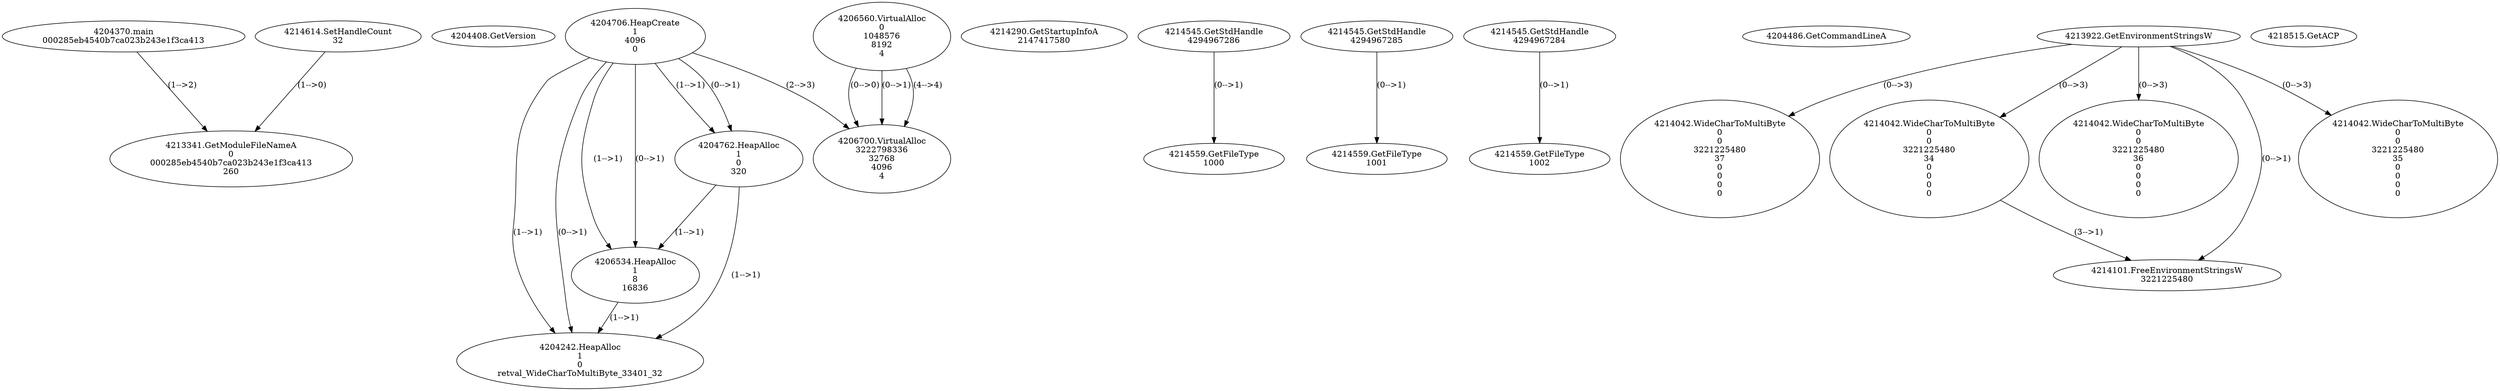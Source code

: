 // Global SCDG with merge call
digraph {
	0 [label="4204370.main
000285eb4540b7ca023b243e1f3ca413"]
	1 [label="4204408.GetVersion
"]
	2 [label="4204706.HeapCreate
1
4096
0"]
	3 [label="4204762.HeapAlloc
1
0
320"]
	2 -> 3 [label="(1-->1)"]
	2 -> 3 [label="(0-->1)"]
	4 [label="4206534.HeapAlloc
1
8
16836"]
	2 -> 4 [label="(1-->1)"]
	2 -> 4 [label="(0-->1)"]
	3 -> 4 [label="(1-->1)"]
	5 [label="4206560.VirtualAlloc
0
1048576
8192
4"]
	6 [label="4206700.VirtualAlloc
3222798336
32768
4096
4"]
	5 -> 6 [label="(0-->1)"]
	2 -> 6 [label="(2-->3)"]
	5 -> 6 [label="(4-->4)"]
	5 -> 6 [label="(0-->0)"]
	7 [label="4214290.GetStartupInfoA
2147417580"]
	8 [label="4214545.GetStdHandle
4294967286"]
	9 [label="4214559.GetFileType
1000"]
	8 -> 9 [label="(0-->1)"]
	10 [label="4214545.GetStdHandle
4294967285"]
	11 [label="4214559.GetFileType
1001"]
	10 -> 11 [label="(0-->1)"]
	12 [label="4214545.GetStdHandle
4294967284"]
	13 [label="4214559.GetFileType
1002"]
	12 -> 13 [label="(0-->1)"]
	14 [label="4214614.SetHandleCount
32"]
	15 [label="4204486.GetCommandLineA
"]
	16 [label="4213922.GetEnvironmentStringsW
"]
	17 [label="4214042.WideCharToMultiByte
0
0
3221225480
37
0
0
0
0"]
	16 -> 17 [label="(0-->3)"]
	18 [label="4214042.WideCharToMultiByte
0
0
3221225480
34
0
0
0
0"]
	16 -> 18 [label="(0-->3)"]
	19 [label="4204242.HeapAlloc
1
0
retval_WideCharToMultiByte_33401_32"]
	2 -> 19 [label="(1-->1)"]
	2 -> 19 [label="(0-->1)"]
	3 -> 19 [label="(1-->1)"]
	4 -> 19 [label="(1-->1)"]
	20 [label="4214042.WideCharToMultiByte
0
0
3221225480
36
0
0
0
0"]
	16 -> 20 [label="(0-->3)"]
	21 [label="4214101.FreeEnvironmentStringsW
3221225480"]
	16 -> 21 [label="(0-->1)"]
	18 -> 21 [label="(3-->1)"]
	22 [label="4218515.GetACP
"]
	23 [label="4213341.GetModuleFileNameA
0
000285eb4540b7ca023b243e1f3ca413
260"]
	0 -> 23 [label="(1-->2)"]
	14 -> 23 [label="(1-->0)"]
	24 [label="4214042.WideCharToMultiByte
0
0
3221225480
35
0
0
0
0"]
	16 -> 24 [label="(0-->3)"]
}
